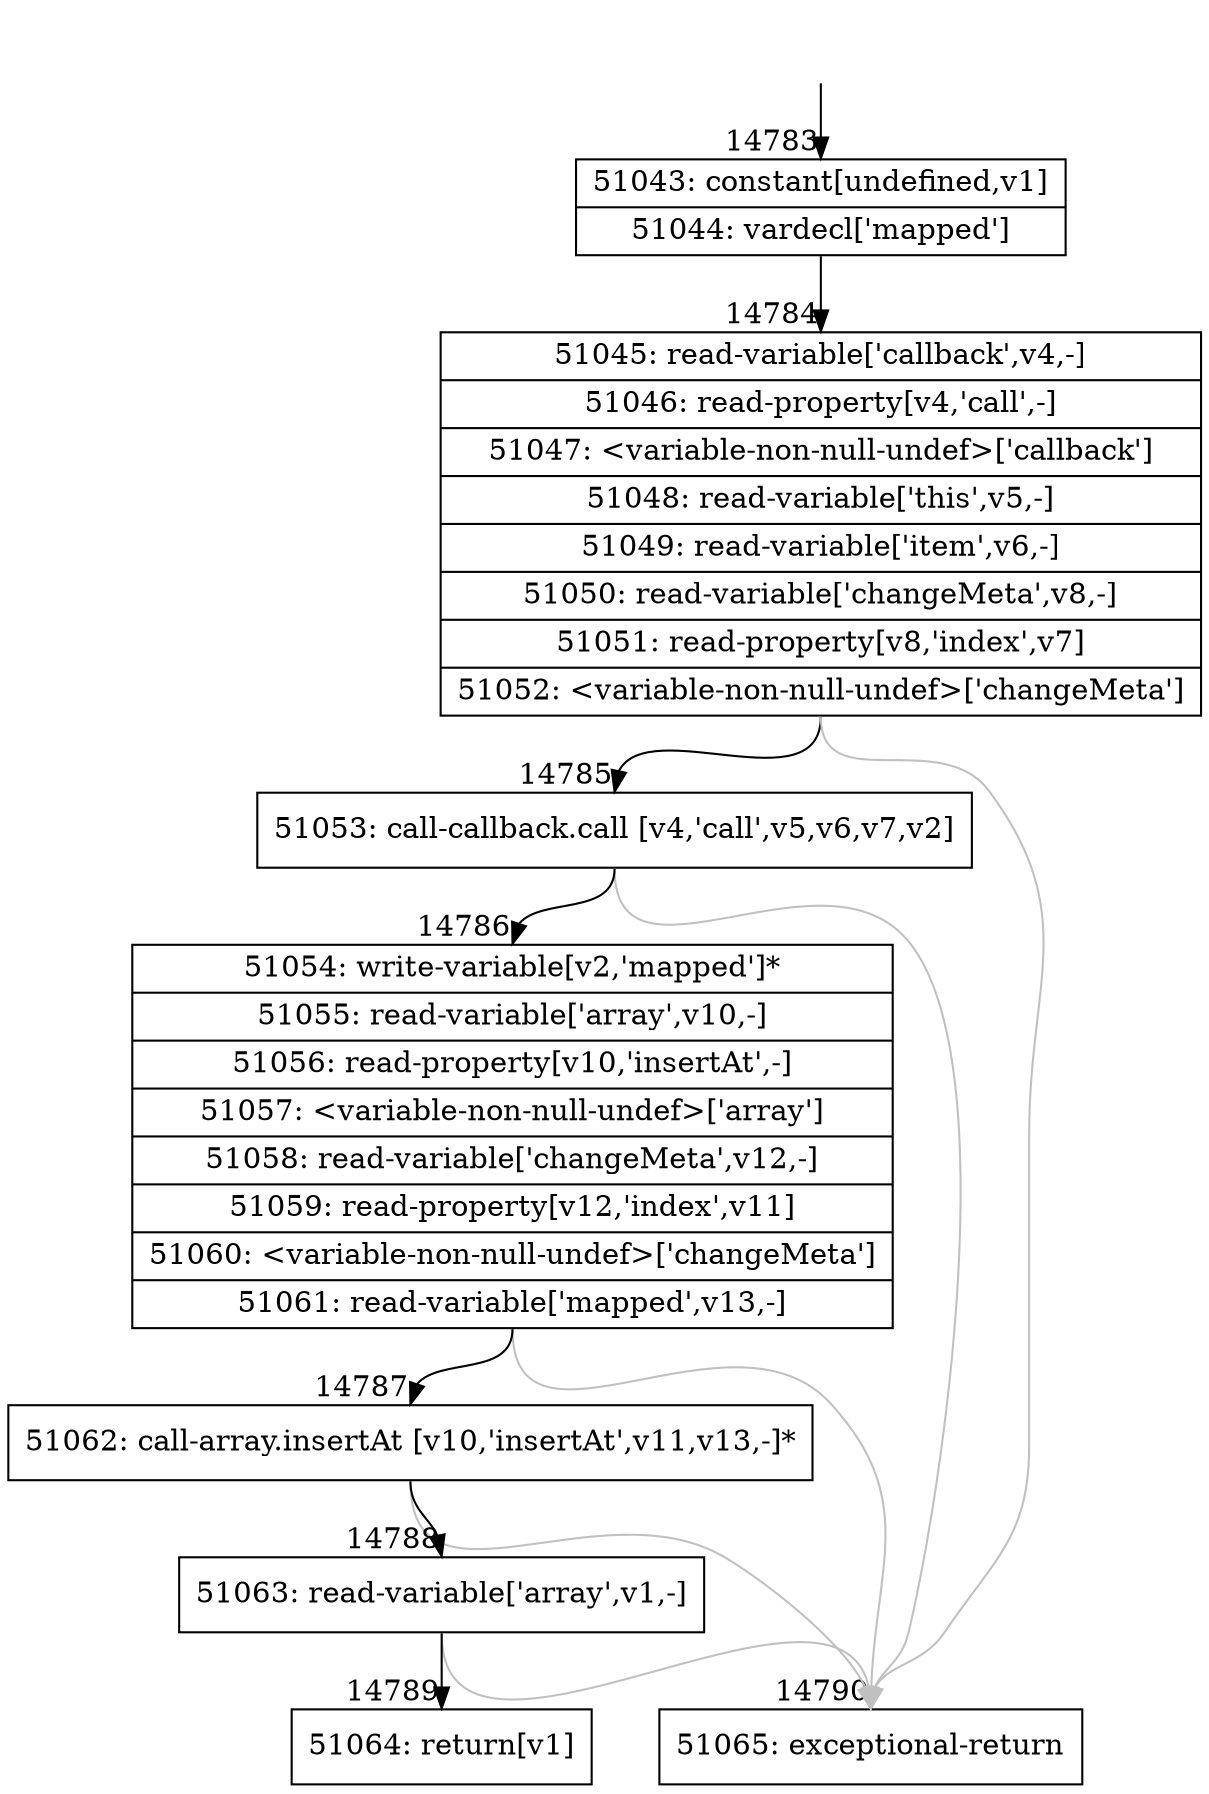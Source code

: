 digraph {
rankdir="TD"
BB_entry1241[shape=none,label=""];
BB_entry1241 -> BB14783 [tailport=s, headport=n, headlabel="    14783"]
BB14783 [shape=record label="{51043: constant[undefined,v1]|51044: vardecl['mapped']}" ] 
BB14783 -> BB14784 [tailport=s, headport=n, headlabel="      14784"]
BB14784 [shape=record label="{51045: read-variable['callback',v4,-]|51046: read-property[v4,'call',-]|51047: \<variable-non-null-undef\>['callback']|51048: read-variable['this',v5,-]|51049: read-variable['item',v6,-]|51050: read-variable['changeMeta',v8,-]|51051: read-property[v8,'index',v7]|51052: \<variable-non-null-undef\>['changeMeta']}" ] 
BB14784 -> BB14785 [tailport=s, headport=n, headlabel="      14785"]
BB14784 -> BB14790 [tailport=s, headport=n, color=gray, headlabel="      14790"]
BB14785 [shape=record label="{51053: call-callback.call [v4,'call',v5,v6,v7,v2]}" ] 
BB14785 -> BB14786 [tailport=s, headport=n, headlabel="      14786"]
BB14785 -> BB14790 [tailport=s, headport=n, color=gray]
BB14786 [shape=record label="{51054: write-variable[v2,'mapped']*|51055: read-variable['array',v10,-]|51056: read-property[v10,'insertAt',-]|51057: \<variable-non-null-undef\>['array']|51058: read-variable['changeMeta',v12,-]|51059: read-property[v12,'index',v11]|51060: \<variable-non-null-undef\>['changeMeta']|51061: read-variable['mapped',v13,-]}" ] 
BB14786 -> BB14787 [tailport=s, headport=n, headlabel="      14787"]
BB14786 -> BB14790 [tailport=s, headport=n, color=gray]
BB14787 [shape=record label="{51062: call-array.insertAt [v10,'insertAt',v11,v13,-]*}" ] 
BB14787 -> BB14788 [tailport=s, headport=n, headlabel="      14788"]
BB14787 -> BB14790 [tailport=s, headport=n, color=gray]
BB14788 [shape=record label="{51063: read-variable['array',v1,-]}" ] 
BB14788 -> BB14789 [tailport=s, headport=n, headlabel="      14789"]
BB14788 -> BB14790 [tailport=s, headport=n, color=gray]
BB14789 [shape=record label="{51064: return[v1]}" ] 
BB14790 [shape=record label="{51065: exceptional-return}" ] 
//#$~ 27219
}
